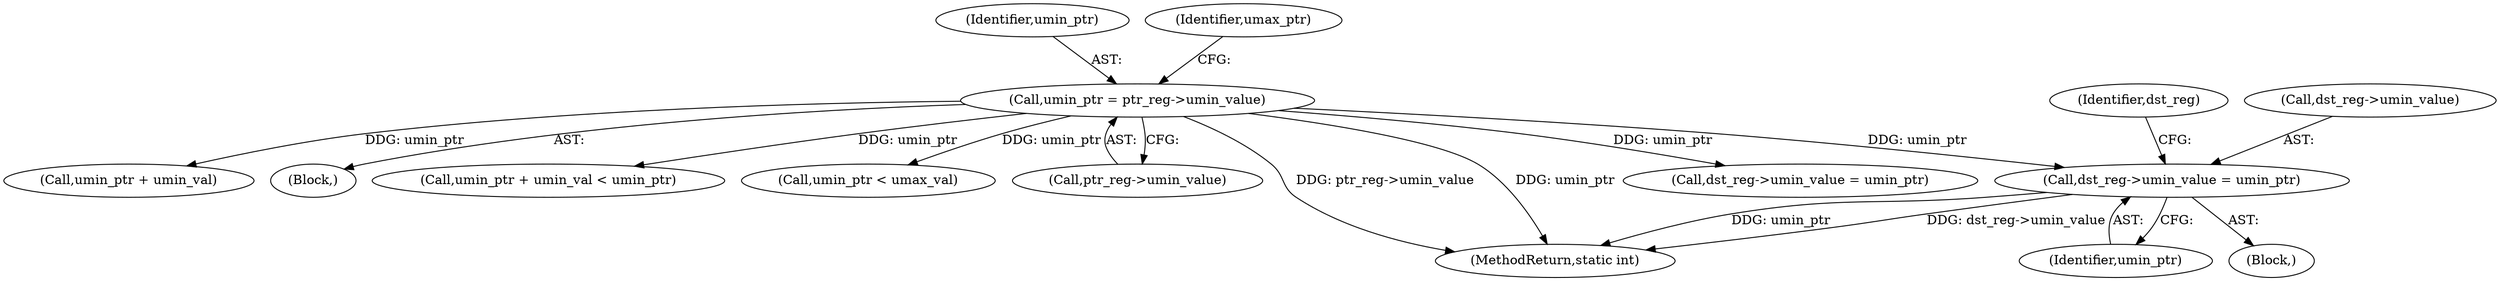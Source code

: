 digraph "0_linux_bb7f0f989ca7de1153bd128a40a71709e339fa03@pointer" {
"1000593" [label="(Call,dst_reg->umin_value = umin_ptr)"];
"1000172" [label="(Call,umin_ptr = ptr_reg->umin_value)"];
"1000593" [label="(Call,dst_reg->umin_value = umin_ptr)"];
"1000383" [label="(Call,dst_reg->umin_value = umin_ptr)"];
"1000455" [label="(Call,umin_ptr + umin_val)"];
"1000797" [label="(MethodReturn,static int)"];
"1000121" [label="(Block,)"];
"1000172" [label="(Call,umin_ptr = ptr_reg->umin_value)"];
"1000597" [label="(Identifier,umin_ptr)"];
"1000454" [label="(Call,umin_ptr + umin_val < umin_ptr)"];
"1000670" [label="(Call,umin_ptr < umax_val)"];
"1000582" [label="(Block,)"];
"1000173" [label="(Identifier,umin_ptr)"];
"1000600" [label="(Identifier,dst_reg)"];
"1000179" [label="(Identifier,umax_ptr)"];
"1000174" [label="(Call,ptr_reg->umin_value)"];
"1000594" [label="(Call,dst_reg->umin_value)"];
"1000593" -> "1000582"  [label="AST: "];
"1000593" -> "1000597"  [label="CFG: "];
"1000594" -> "1000593"  [label="AST: "];
"1000597" -> "1000593"  [label="AST: "];
"1000600" -> "1000593"  [label="CFG: "];
"1000593" -> "1000797"  [label="DDG: umin_ptr"];
"1000593" -> "1000797"  [label="DDG: dst_reg->umin_value"];
"1000172" -> "1000593"  [label="DDG: umin_ptr"];
"1000172" -> "1000121"  [label="AST: "];
"1000172" -> "1000174"  [label="CFG: "];
"1000173" -> "1000172"  [label="AST: "];
"1000174" -> "1000172"  [label="AST: "];
"1000179" -> "1000172"  [label="CFG: "];
"1000172" -> "1000797"  [label="DDG: umin_ptr"];
"1000172" -> "1000797"  [label="DDG: ptr_reg->umin_value"];
"1000172" -> "1000383"  [label="DDG: umin_ptr"];
"1000172" -> "1000454"  [label="DDG: umin_ptr"];
"1000172" -> "1000455"  [label="DDG: umin_ptr"];
"1000172" -> "1000670"  [label="DDG: umin_ptr"];
}
